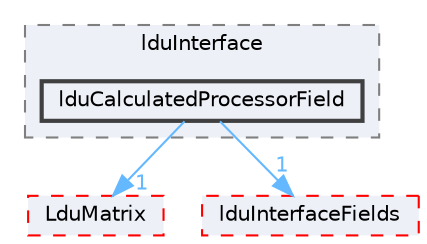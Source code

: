 digraph "src/OpenFOAM/matrices/lduMatrix/lduAddressing/lduInterface/lduCalculatedProcessorField"
{
 // LATEX_PDF_SIZE
  bgcolor="transparent";
  edge [fontname=Helvetica,fontsize=10,labelfontname=Helvetica,labelfontsize=10];
  node [fontname=Helvetica,fontsize=10,shape=box,height=0.2,width=0.4];
  compound=true
  subgraph clusterdir_ac9806e1218e6f4577e01d62bb1655cd {
    graph [ bgcolor="#edf0f7", pencolor="grey50", label="lduInterface", fontname=Helvetica,fontsize=10 style="filled,dashed", URL="dir_ac9806e1218e6f4577e01d62bb1655cd.html",tooltip=""]
  dir_eac6843caaec1ba70e3321dce4dcb3bc [label="lduCalculatedProcessorField", fillcolor="#edf0f7", color="grey25", style="filled,bold", URL="dir_eac6843caaec1ba70e3321dce4dcb3bc.html",tooltip=""];
  }
  dir_ad1279e85697e0f0972e5fabfcfcce34 [label="LduMatrix", fillcolor="#edf0f7", color="red", style="filled,dashed", URL="dir_ad1279e85697e0f0972e5fabfcfcce34.html",tooltip=""];
  dir_dcd52ee40db40a986002fe7976fc48d2 [label="lduInterfaceFields", fillcolor="#edf0f7", color="red", style="filled,dashed", URL="dir_dcd52ee40db40a986002fe7976fc48d2.html",tooltip=""];
  dir_eac6843caaec1ba70e3321dce4dcb3bc->dir_ad1279e85697e0f0972e5fabfcfcce34 [headlabel="1", labeldistance=1.5 headhref="dir_002110_002117.html" href="dir_002110_002117.html" color="steelblue1" fontcolor="steelblue1"];
  dir_eac6843caaec1ba70e3321dce4dcb3bc->dir_dcd52ee40db40a986002fe7976fc48d2 [headlabel="1", labeldistance=1.5 headhref="dir_002110_002114.html" href="dir_002110_002114.html" color="steelblue1" fontcolor="steelblue1"];
}
